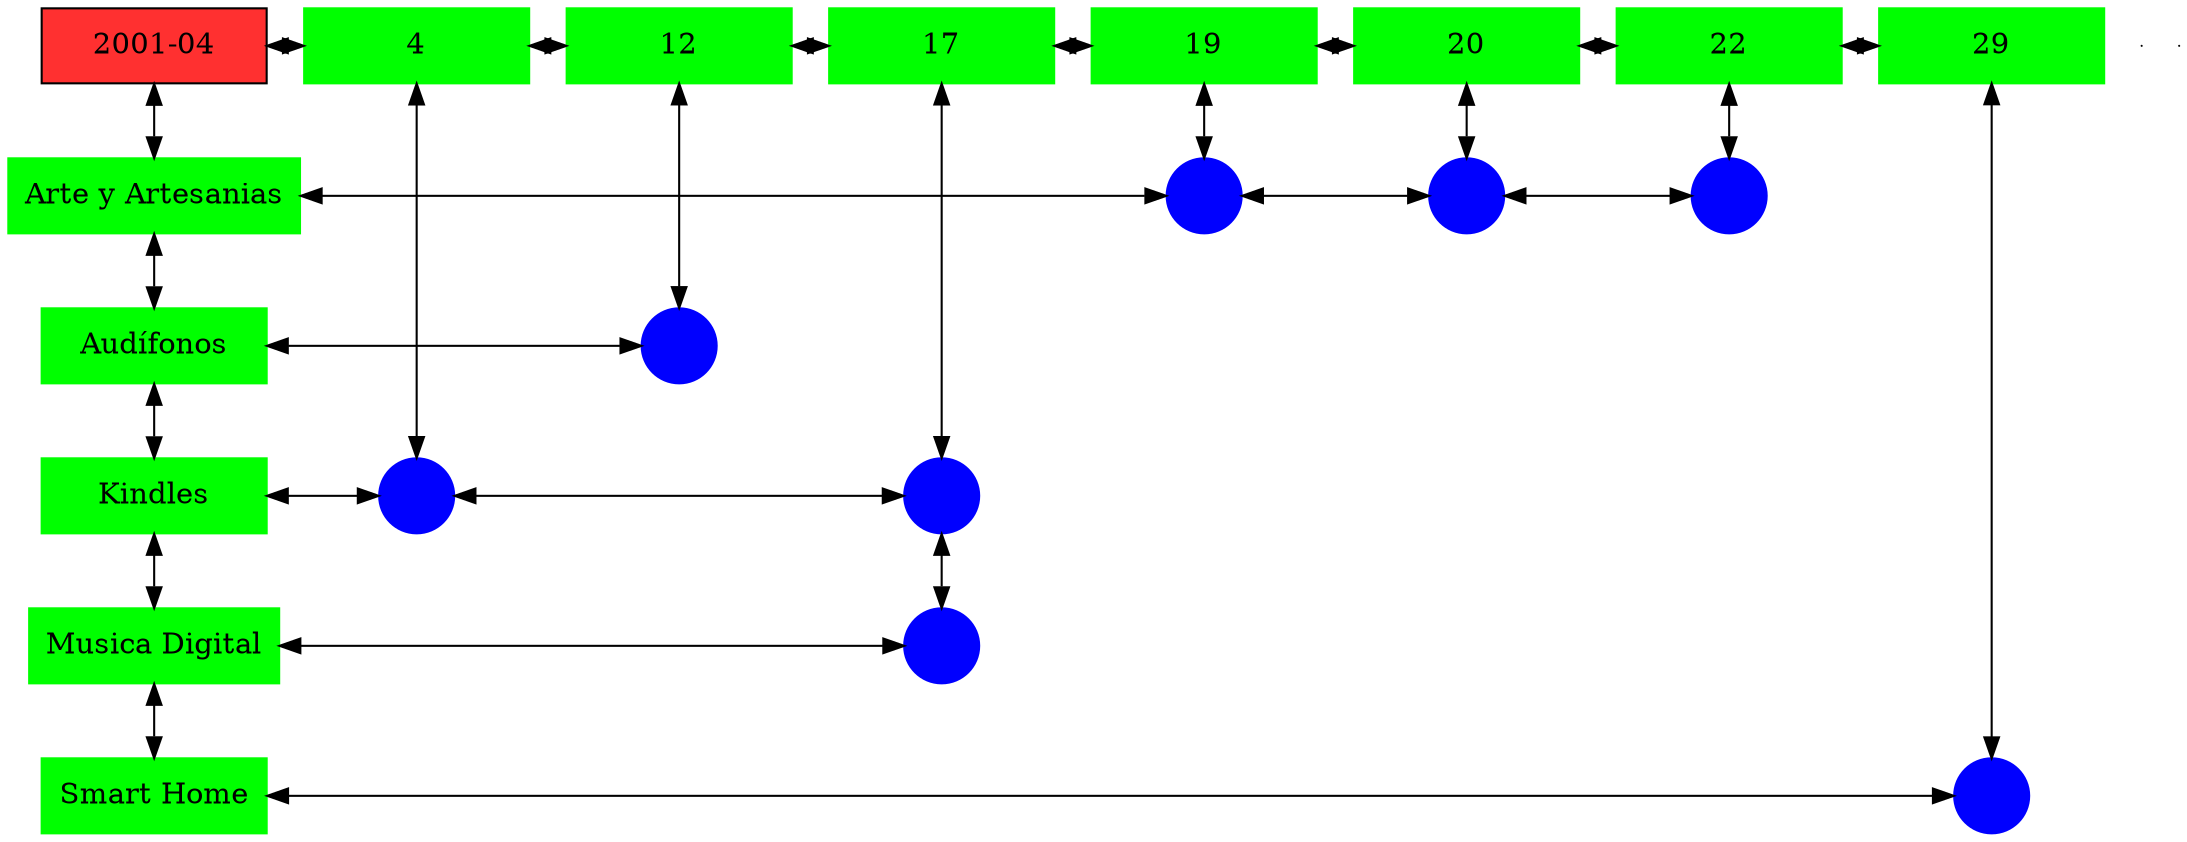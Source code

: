 digraph G{
node[shape="box"];
nodeMt[ label = "2001-04", width = 1.5, style = filled, fillcolor = firebrick1, group = 1 ];
e0[ shape = point, width = 0 ];
e1[ shape = point, width = 0 ];
node0xc0021fd450[label="4",color=green,style =filled,width = 1.5 group=4];
nodeMt->node0xc0021fd450[dir="both"];
{rank=same;nodeMt;node0xc0021fd450;}
node0xc001f5cb90[label="12",color=green,style =filled,width = 1.5 group=12];
node0xc0021fd450->node0xc001f5cb90[dir="both"];
{rank=same;node0xc0021fd450;node0xc001f5cb90;}
node0xc0020b1860[label="17",color=green,style =filled,width = 1.5 group=17];
node0xc001f5cb90->node0xc0020b1860[dir="both"];
{rank=same;node0xc001f5cb90;node0xc0020b1860;}
node0xc001e89bd0[label="19",color=green,style =filled,width = 1.5 group=19];
node0xc0020b1860->node0xc001e89bd0[dir="both"];
{rank=same;node0xc0020b1860;node0xc001e89bd0;}
node0xc00224dc70[label="20",color=green,style =filled,width = 1.5 group=20];
node0xc001e89bd0->node0xc00224dc70[dir="both"];
{rank=same;node0xc001e89bd0;node0xc00224dc70;}
node0xc002118730[label="22",color=green,style =filled,width = 1.5 group=22];
node0xc00224dc70->node0xc002118730[dir="both"];
{rank=same;node0xc00224dc70;node0xc002118730;}
node0xc001fcf9f0[label="29",color=green,style =filled,width = 1.5 group=29];
node0xc002118730->node0xc001fcf9f0[dir="both"];
{rank=same;node0xc002118730;node0xc001fcf9f0;}
node0xc001e89b80[label="Arte y Artesanias",color=green,style =filled width = 1.5 group=1];
node0xc001e8ac00[label="",color=blue,style =filled, width = 0.5 group=19 shape=circle];
node0xc001e89b80->node0xc001e8ac00[dir="both"];
{rank=same;node0xc001e89b80;node0xc001e8ac00;}
node0xc002258380[label="",color=blue,style =filled, width = 0.5 group=20 shape=circle];
node0xc001e8ac00->node0xc002258380[dir="both"];
{rank=same;node0xc002258380;node0xc001e8ac00;}
node0xc002114780[label="",color=blue,style =filled, width = 0.5 group=22 shape=circle];
node0xc002258380->node0xc002114780[dir="both"];
{rank=same;node0xc002114780;node0xc002258380;}
node0xc001f5cb40[label="Audífonos",color=green,style =filled width = 1.5 group=1];
node0xc001f5a900[label="",color=blue,style =filled, width = 0.5 group=12 shape=circle];
node0xc001f5cb40->node0xc001f5a900[dir="both"];
{rank=same;node0xc001f5cb40;node0xc001f5a900;}
node0xc0021fd400[label="Kindles",color=green,style =filled width = 1.5 group=1];
node0xc002202d00[label="",color=blue,style =filled, width = 0.5 group=4 shape=circle];
node0xc0021fd400->node0xc002202d00[dir="both"];
{rank=same;node0xc0021fd400;node0xc002202d00;}
node0xc002304700[label="",color=blue,style =filled, width = 0.5 group=17 shape=circle];
node0xc002202d00->node0xc002304700[dir="both"];
{rank=same;node0xc002304700;node0xc002202d00;}
node0xc0020b1810[label="Musica Digital",color=green,style =filled width = 1.5 group=1];
node0xc0020a7f00[label="",color=blue,style =filled, width = 0.5 group=17 shape=circle];
node0xc0020b1810->node0xc0020a7f00[dir="both"];
{rank=same;node0xc0020b1810;node0xc0020a7f00;}
node0xc001fcf9a0[label="Smart Home",color=green,style =filled width = 1.5 group=1];
node0xc001fc7c00[label="",color=blue,style =filled, width = 0.5 group=29 shape=circle];
node0xc001fcf9a0->node0xc001fc7c00[dir="both"];
{rank=same;node0xc001fcf9a0;node0xc001fc7c00;}
node0xc0021fd450->node0xc002202d00[dir="both"];
node0xc001f5cb90->node0xc001f5a900[dir="both"];
node0xc0020b1860->node0xc002304700[dir="both"];
node0xc002304700->node0xc0020a7f00[dir="both"];
node0xc001e89bd0->node0xc001e8ac00[dir="both"];
node0xc00224dc70->node0xc002258380[dir="both"];
node0xc002118730->node0xc002114780[dir="both"];
node0xc001fcf9f0->node0xc001fc7c00[dir="both"];
nodeMt->node0xc001e89b80[dir="both"];
node0xc001e89b80->node0xc001f5cb40[dir="both"];
node0xc001f5cb40->node0xc0021fd400[dir="both"];
node0xc0021fd400->node0xc0020b1810[dir="both"];
node0xc0020b1810->node0xc001fcf9a0[dir="both"];
}
